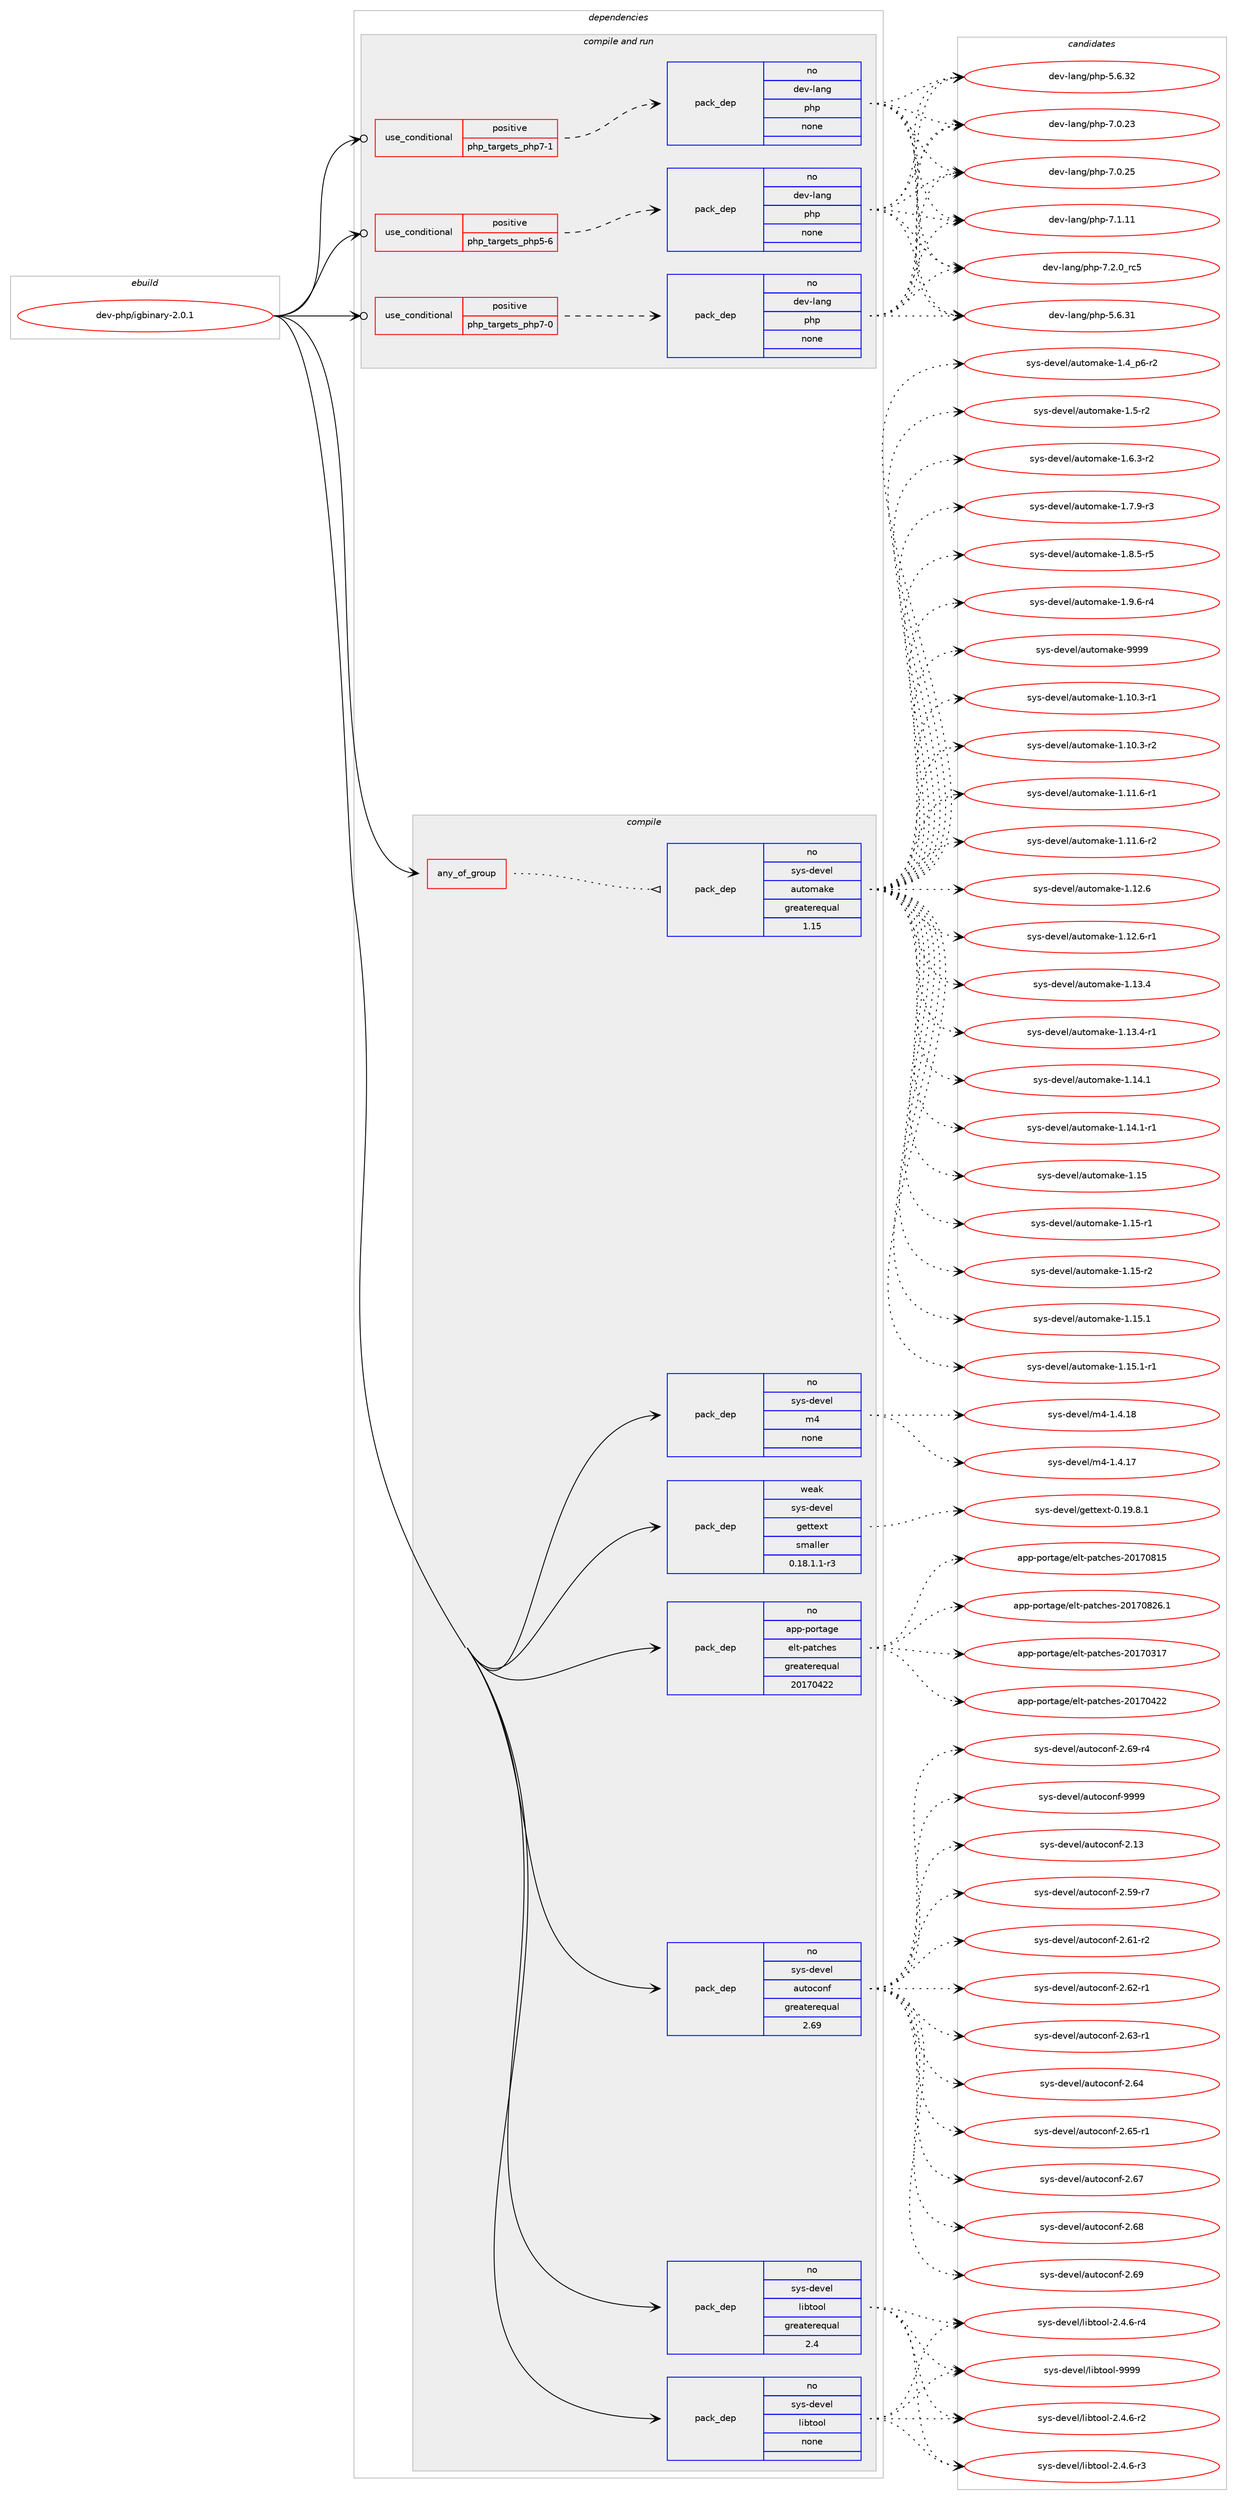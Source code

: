 digraph prolog {

# *************
# Graph options
# *************

newrank=true;
concentrate=true;
compound=true;
graph [rankdir=LR,fontname=Helvetica,fontsize=10,ranksep=1.5];#, ranksep=2.5, nodesep=0.2];
edge  [arrowhead=vee];
node  [fontname=Helvetica,fontsize=10];

# **********
# The ebuild
# **********

subgraph cluster_leftcol {
color=gray;
rank=same;
label=<<i>ebuild</i>>;
id [label="dev-php/igbinary-2.0.1", color=red, width=4, href="../dev-php/igbinary-2.0.1.svg"];
}

# ****************
# The dependencies
# ****************

subgraph cluster_midcol {
color=gray;
label=<<i>dependencies</i>>;
subgraph cluster_compile {
fillcolor="#eeeeee";
style=filled;
label=<<i>compile</i>>;
subgraph any3662 {
dependency142347 [label=<<TABLE BORDER="0" CELLBORDER="1" CELLSPACING="0" CELLPADDING="4"><TR><TD CELLPADDING="10">any_of_group</TD></TR></TABLE>>, shape=none, color=red];subgraph pack110269 {
dependency142348 [label=<<TABLE BORDER="0" CELLBORDER="1" CELLSPACING="0" CELLPADDING="4" WIDTH="220"><TR><TD ROWSPAN="6" CELLPADDING="30">pack_dep</TD></TR><TR><TD WIDTH="110">no</TD></TR><TR><TD>sys-devel</TD></TR><TR><TD>automake</TD></TR><TR><TD>greaterequal</TD></TR><TR><TD>1.15</TD></TR></TABLE>>, shape=none, color=blue];
}
dependency142347:e -> dependency142348:w [weight=20,style="dotted",arrowhead="oinv"];
}
id:e -> dependency142347:w [weight=20,style="solid",arrowhead="vee"];
subgraph pack110270 {
dependency142349 [label=<<TABLE BORDER="0" CELLBORDER="1" CELLSPACING="0" CELLPADDING="4" WIDTH="220"><TR><TD ROWSPAN="6" CELLPADDING="30">pack_dep</TD></TR><TR><TD WIDTH="110">no</TD></TR><TR><TD>app-portage</TD></TR><TR><TD>elt-patches</TD></TR><TR><TD>greaterequal</TD></TR><TR><TD>20170422</TD></TR></TABLE>>, shape=none, color=blue];
}
id:e -> dependency142349:w [weight=20,style="solid",arrowhead="vee"];
subgraph pack110271 {
dependency142350 [label=<<TABLE BORDER="0" CELLBORDER="1" CELLSPACING="0" CELLPADDING="4" WIDTH="220"><TR><TD ROWSPAN="6" CELLPADDING="30">pack_dep</TD></TR><TR><TD WIDTH="110">no</TD></TR><TR><TD>sys-devel</TD></TR><TR><TD>autoconf</TD></TR><TR><TD>greaterequal</TD></TR><TR><TD>2.69</TD></TR></TABLE>>, shape=none, color=blue];
}
id:e -> dependency142350:w [weight=20,style="solid",arrowhead="vee"];
subgraph pack110272 {
dependency142351 [label=<<TABLE BORDER="0" CELLBORDER="1" CELLSPACING="0" CELLPADDING="4" WIDTH="220"><TR><TD ROWSPAN="6" CELLPADDING="30">pack_dep</TD></TR><TR><TD WIDTH="110">no</TD></TR><TR><TD>sys-devel</TD></TR><TR><TD>libtool</TD></TR><TR><TD>greaterequal</TD></TR><TR><TD>2.4</TD></TR></TABLE>>, shape=none, color=blue];
}
id:e -> dependency142351:w [weight=20,style="solid",arrowhead="vee"];
subgraph pack110273 {
dependency142352 [label=<<TABLE BORDER="0" CELLBORDER="1" CELLSPACING="0" CELLPADDING="4" WIDTH="220"><TR><TD ROWSPAN="6" CELLPADDING="30">pack_dep</TD></TR><TR><TD WIDTH="110">no</TD></TR><TR><TD>sys-devel</TD></TR><TR><TD>libtool</TD></TR><TR><TD>none</TD></TR><TR><TD></TD></TR></TABLE>>, shape=none, color=blue];
}
id:e -> dependency142352:w [weight=20,style="solid",arrowhead="vee"];
subgraph pack110274 {
dependency142353 [label=<<TABLE BORDER="0" CELLBORDER="1" CELLSPACING="0" CELLPADDING="4" WIDTH="220"><TR><TD ROWSPAN="6" CELLPADDING="30">pack_dep</TD></TR><TR><TD WIDTH="110">no</TD></TR><TR><TD>sys-devel</TD></TR><TR><TD>m4</TD></TR><TR><TD>none</TD></TR><TR><TD></TD></TR></TABLE>>, shape=none, color=blue];
}
id:e -> dependency142353:w [weight=20,style="solid",arrowhead="vee"];
subgraph pack110275 {
dependency142354 [label=<<TABLE BORDER="0" CELLBORDER="1" CELLSPACING="0" CELLPADDING="4" WIDTH="220"><TR><TD ROWSPAN="6" CELLPADDING="30">pack_dep</TD></TR><TR><TD WIDTH="110">weak</TD></TR><TR><TD>sys-devel</TD></TR><TR><TD>gettext</TD></TR><TR><TD>smaller</TD></TR><TR><TD>0.18.1.1-r3</TD></TR></TABLE>>, shape=none, color=blue];
}
id:e -> dependency142354:w [weight=20,style="solid",arrowhead="vee"];
}
subgraph cluster_compileandrun {
fillcolor="#eeeeee";
style=filled;
label=<<i>compile and run</i>>;
subgraph cond28378 {
dependency142355 [label=<<TABLE BORDER="0" CELLBORDER="1" CELLSPACING="0" CELLPADDING="4"><TR><TD ROWSPAN="3" CELLPADDING="10">use_conditional</TD></TR><TR><TD>positive</TD></TR><TR><TD>php_targets_php5-6</TD></TR></TABLE>>, shape=none, color=red];
subgraph pack110276 {
dependency142356 [label=<<TABLE BORDER="0" CELLBORDER="1" CELLSPACING="0" CELLPADDING="4" WIDTH="220"><TR><TD ROWSPAN="6" CELLPADDING="30">pack_dep</TD></TR><TR><TD WIDTH="110">no</TD></TR><TR><TD>dev-lang</TD></TR><TR><TD>php</TD></TR><TR><TD>none</TD></TR><TR><TD></TD></TR></TABLE>>, shape=none, color=blue];
}
dependency142355:e -> dependency142356:w [weight=20,style="dashed",arrowhead="vee"];
}
id:e -> dependency142355:w [weight=20,style="solid",arrowhead="odotvee"];
subgraph cond28379 {
dependency142357 [label=<<TABLE BORDER="0" CELLBORDER="1" CELLSPACING="0" CELLPADDING="4"><TR><TD ROWSPAN="3" CELLPADDING="10">use_conditional</TD></TR><TR><TD>positive</TD></TR><TR><TD>php_targets_php7-0</TD></TR></TABLE>>, shape=none, color=red];
subgraph pack110277 {
dependency142358 [label=<<TABLE BORDER="0" CELLBORDER="1" CELLSPACING="0" CELLPADDING="4" WIDTH="220"><TR><TD ROWSPAN="6" CELLPADDING="30">pack_dep</TD></TR><TR><TD WIDTH="110">no</TD></TR><TR><TD>dev-lang</TD></TR><TR><TD>php</TD></TR><TR><TD>none</TD></TR><TR><TD></TD></TR></TABLE>>, shape=none, color=blue];
}
dependency142357:e -> dependency142358:w [weight=20,style="dashed",arrowhead="vee"];
}
id:e -> dependency142357:w [weight=20,style="solid",arrowhead="odotvee"];
subgraph cond28380 {
dependency142359 [label=<<TABLE BORDER="0" CELLBORDER="1" CELLSPACING="0" CELLPADDING="4"><TR><TD ROWSPAN="3" CELLPADDING="10">use_conditional</TD></TR><TR><TD>positive</TD></TR><TR><TD>php_targets_php7-1</TD></TR></TABLE>>, shape=none, color=red];
subgraph pack110278 {
dependency142360 [label=<<TABLE BORDER="0" CELLBORDER="1" CELLSPACING="0" CELLPADDING="4" WIDTH="220"><TR><TD ROWSPAN="6" CELLPADDING="30">pack_dep</TD></TR><TR><TD WIDTH="110">no</TD></TR><TR><TD>dev-lang</TD></TR><TR><TD>php</TD></TR><TR><TD>none</TD></TR><TR><TD></TD></TR></TABLE>>, shape=none, color=blue];
}
dependency142359:e -> dependency142360:w [weight=20,style="dashed",arrowhead="vee"];
}
id:e -> dependency142359:w [weight=20,style="solid",arrowhead="odotvee"];
}
subgraph cluster_run {
fillcolor="#eeeeee";
style=filled;
label=<<i>run</i>>;
}
}

# **************
# The candidates
# **************

subgraph cluster_choices {
rank=same;
color=gray;
label=<<i>candidates</i>>;

subgraph choice110269 {
color=black;
nodesep=1;
choice11512111545100101118101108479711711611110997107101454946494846514511449 [label="sys-devel/automake-1.10.3-r1", color=red, width=4,href="../sys-devel/automake-1.10.3-r1.svg"];
choice11512111545100101118101108479711711611110997107101454946494846514511450 [label="sys-devel/automake-1.10.3-r2", color=red, width=4,href="../sys-devel/automake-1.10.3-r2.svg"];
choice11512111545100101118101108479711711611110997107101454946494946544511449 [label="sys-devel/automake-1.11.6-r1", color=red, width=4,href="../sys-devel/automake-1.11.6-r1.svg"];
choice11512111545100101118101108479711711611110997107101454946494946544511450 [label="sys-devel/automake-1.11.6-r2", color=red, width=4,href="../sys-devel/automake-1.11.6-r2.svg"];
choice1151211154510010111810110847971171161111099710710145494649504654 [label="sys-devel/automake-1.12.6", color=red, width=4,href="../sys-devel/automake-1.12.6.svg"];
choice11512111545100101118101108479711711611110997107101454946495046544511449 [label="sys-devel/automake-1.12.6-r1", color=red, width=4,href="../sys-devel/automake-1.12.6-r1.svg"];
choice1151211154510010111810110847971171161111099710710145494649514652 [label="sys-devel/automake-1.13.4", color=red, width=4,href="../sys-devel/automake-1.13.4.svg"];
choice11512111545100101118101108479711711611110997107101454946495146524511449 [label="sys-devel/automake-1.13.4-r1", color=red, width=4,href="../sys-devel/automake-1.13.4-r1.svg"];
choice1151211154510010111810110847971171161111099710710145494649524649 [label="sys-devel/automake-1.14.1", color=red, width=4,href="../sys-devel/automake-1.14.1.svg"];
choice11512111545100101118101108479711711611110997107101454946495246494511449 [label="sys-devel/automake-1.14.1-r1", color=red, width=4,href="../sys-devel/automake-1.14.1-r1.svg"];
choice115121115451001011181011084797117116111109971071014549464953 [label="sys-devel/automake-1.15", color=red, width=4,href="../sys-devel/automake-1.15.svg"];
choice1151211154510010111810110847971171161111099710710145494649534511449 [label="sys-devel/automake-1.15-r1", color=red, width=4,href="../sys-devel/automake-1.15-r1.svg"];
choice1151211154510010111810110847971171161111099710710145494649534511450 [label="sys-devel/automake-1.15-r2", color=red, width=4,href="../sys-devel/automake-1.15-r2.svg"];
choice1151211154510010111810110847971171161111099710710145494649534649 [label="sys-devel/automake-1.15.1", color=red, width=4,href="../sys-devel/automake-1.15.1.svg"];
choice11512111545100101118101108479711711611110997107101454946495346494511449 [label="sys-devel/automake-1.15.1-r1", color=red, width=4,href="../sys-devel/automake-1.15.1-r1.svg"];
choice115121115451001011181011084797117116111109971071014549465295112544511450 [label="sys-devel/automake-1.4_p6-r2", color=red, width=4,href="../sys-devel/automake-1.4_p6-r2.svg"];
choice11512111545100101118101108479711711611110997107101454946534511450 [label="sys-devel/automake-1.5-r2", color=red, width=4,href="../sys-devel/automake-1.5-r2.svg"];
choice115121115451001011181011084797117116111109971071014549465446514511450 [label="sys-devel/automake-1.6.3-r2", color=red, width=4,href="../sys-devel/automake-1.6.3-r2.svg"];
choice115121115451001011181011084797117116111109971071014549465546574511451 [label="sys-devel/automake-1.7.9-r3", color=red, width=4,href="../sys-devel/automake-1.7.9-r3.svg"];
choice115121115451001011181011084797117116111109971071014549465646534511453 [label="sys-devel/automake-1.8.5-r5", color=red, width=4,href="../sys-devel/automake-1.8.5-r5.svg"];
choice115121115451001011181011084797117116111109971071014549465746544511452 [label="sys-devel/automake-1.9.6-r4", color=red, width=4,href="../sys-devel/automake-1.9.6-r4.svg"];
choice115121115451001011181011084797117116111109971071014557575757 [label="sys-devel/automake-9999", color=red, width=4,href="../sys-devel/automake-9999.svg"];
dependency142348:e -> choice11512111545100101118101108479711711611110997107101454946494846514511449:w [style=dotted,weight="100"];
dependency142348:e -> choice11512111545100101118101108479711711611110997107101454946494846514511450:w [style=dotted,weight="100"];
dependency142348:e -> choice11512111545100101118101108479711711611110997107101454946494946544511449:w [style=dotted,weight="100"];
dependency142348:e -> choice11512111545100101118101108479711711611110997107101454946494946544511450:w [style=dotted,weight="100"];
dependency142348:e -> choice1151211154510010111810110847971171161111099710710145494649504654:w [style=dotted,weight="100"];
dependency142348:e -> choice11512111545100101118101108479711711611110997107101454946495046544511449:w [style=dotted,weight="100"];
dependency142348:e -> choice1151211154510010111810110847971171161111099710710145494649514652:w [style=dotted,weight="100"];
dependency142348:e -> choice11512111545100101118101108479711711611110997107101454946495146524511449:w [style=dotted,weight="100"];
dependency142348:e -> choice1151211154510010111810110847971171161111099710710145494649524649:w [style=dotted,weight="100"];
dependency142348:e -> choice11512111545100101118101108479711711611110997107101454946495246494511449:w [style=dotted,weight="100"];
dependency142348:e -> choice115121115451001011181011084797117116111109971071014549464953:w [style=dotted,weight="100"];
dependency142348:e -> choice1151211154510010111810110847971171161111099710710145494649534511449:w [style=dotted,weight="100"];
dependency142348:e -> choice1151211154510010111810110847971171161111099710710145494649534511450:w [style=dotted,weight="100"];
dependency142348:e -> choice1151211154510010111810110847971171161111099710710145494649534649:w [style=dotted,weight="100"];
dependency142348:e -> choice11512111545100101118101108479711711611110997107101454946495346494511449:w [style=dotted,weight="100"];
dependency142348:e -> choice115121115451001011181011084797117116111109971071014549465295112544511450:w [style=dotted,weight="100"];
dependency142348:e -> choice11512111545100101118101108479711711611110997107101454946534511450:w [style=dotted,weight="100"];
dependency142348:e -> choice115121115451001011181011084797117116111109971071014549465446514511450:w [style=dotted,weight="100"];
dependency142348:e -> choice115121115451001011181011084797117116111109971071014549465546574511451:w [style=dotted,weight="100"];
dependency142348:e -> choice115121115451001011181011084797117116111109971071014549465646534511453:w [style=dotted,weight="100"];
dependency142348:e -> choice115121115451001011181011084797117116111109971071014549465746544511452:w [style=dotted,weight="100"];
dependency142348:e -> choice115121115451001011181011084797117116111109971071014557575757:w [style=dotted,weight="100"];
}
subgraph choice110270 {
color=black;
nodesep=1;
choice97112112451121111141169710310147101108116451129711699104101115455048495548514955 [label="app-portage/elt-patches-20170317", color=red, width=4,href="../app-portage/elt-patches-20170317.svg"];
choice97112112451121111141169710310147101108116451129711699104101115455048495548525050 [label="app-portage/elt-patches-20170422", color=red, width=4,href="../app-portage/elt-patches-20170422.svg"];
choice97112112451121111141169710310147101108116451129711699104101115455048495548564953 [label="app-portage/elt-patches-20170815", color=red, width=4,href="../app-portage/elt-patches-20170815.svg"];
choice971121124511211111411697103101471011081164511297116991041011154550484955485650544649 [label="app-portage/elt-patches-20170826.1", color=red, width=4,href="../app-portage/elt-patches-20170826.1.svg"];
dependency142349:e -> choice97112112451121111141169710310147101108116451129711699104101115455048495548514955:w [style=dotted,weight="100"];
dependency142349:e -> choice97112112451121111141169710310147101108116451129711699104101115455048495548525050:w [style=dotted,weight="100"];
dependency142349:e -> choice97112112451121111141169710310147101108116451129711699104101115455048495548564953:w [style=dotted,weight="100"];
dependency142349:e -> choice971121124511211111411697103101471011081164511297116991041011154550484955485650544649:w [style=dotted,weight="100"];
}
subgraph choice110271 {
color=black;
nodesep=1;
choice115121115451001011181011084797117116111991111101024550464951 [label="sys-devel/autoconf-2.13", color=red, width=4,href="../sys-devel/autoconf-2.13.svg"];
choice1151211154510010111810110847971171161119911111010245504653574511455 [label="sys-devel/autoconf-2.59-r7", color=red, width=4,href="../sys-devel/autoconf-2.59-r7.svg"];
choice1151211154510010111810110847971171161119911111010245504654494511450 [label="sys-devel/autoconf-2.61-r2", color=red, width=4,href="../sys-devel/autoconf-2.61-r2.svg"];
choice1151211154510010111810110847971171161119911111010245504654504511449 [label="sys-devel/autoconf-2.62-r1", color=red, width=4,href="../sys-devel/autoconf-2.62-r1.svg"];
choice1151211154510010111810110847971171161119911111010245504654514511449 [label="sys-devel/autoconf-2.63-r1", color=red, width=4,href="../sys-devel/autoconf-2.63-r1.svg"];
choice115121115451001011181011084797117116111991111101024550465452 [label="sys-devel/autoconf-2.64", color=red, width=4,href="../sys-devel/autoconf-2.64.svg"];
choice1151211154510010111810110847971171161119911111010245504654534511449 [label="sys-devel/autoconf-2.65-r1", color=red, width=4,href="../sys-devel/autoconf-2.65-r1.svg"];
choice115121115451001011181011084797117116111991111101024550465455 [label="sys-devel/autoconf-2.67", color=red, width=4,href="../sys-devel/autoconf-2.67.svg"];
choice115121115451001011181011084797117116111991111101024550465456 [label="sys-devel/autoconf-2.68", color=red, width=4,href="../sys-devel/autoconf-2.68.svg"];
choice115121115451001011181011084797117116111991111101024550465457 [label="sys-devel/autoconf-2.69", color=red, width=4,href="../sys-devel/autoconf-2.69.svg"];
choice1151211154510010111810110847971171161119911111010245504654574511452 [label="sys-devel/autoconf-2.69-r4", color=red, width=4,href="../sys-devel/autoconf-2.69-r4.svg"];
choice115121115451001011181011084797117116111991111101024557575757 [label="sys-devel/autoconf-9999", color=red, width=4,href="../sys-devel/autoconf-9999.svg"];
dependency142350:e -> choice115121115451001011181011084797117116111991111101024550464951:w [style=dotted,weight="100"];
dependency142350:e -> choice1151211154510010111810110847971171161119911111010245504653574511455:w [style=dotted,weight="100"];
dependency142350:e -> choice1151211154510010111810110847971171161119911111010245504654494511450:w [style=dotted,weight="100"];
dependency142350:e -> choice1151211154510010111810110847971171161119911111010245504654504511449:w [style=dotted,weight="100"];
dependency142350:e -> choice1151211154510010111810110847971171161119911111010245504654514511449:w [style=dotted,weight="100"];
dependency142350:e -> choice115121115451001011181011084797117116111991111101024550465452:w [style=dotted,weight="100"];
dependency142350:e -> choice1151211154510010111810110847971171161119911111010245504654534511449:w [style=dotted,weight="100"];
dependency142350:e -> choice115121115451001011181011084797117116111991111101024550465455:w [style=dotted,weight="100"];
dependency142350:e -> choice115121115451001011181011084797117116111991111101024550465456:w [style=dotted,weight="100"];
dependency142350:e -> choice115121115451001011181011084797117116111991111101024550465457:w [style=dotted,weight="100"];
dependency142350:e -> choice1151211154510010111810110847971171161119911111010245504654574511452:w [style=dotted,weight="100"];
dependency142350:e -> choice115121115451001011181011084797117116111991111101024557575757:w [style=dotted,weight="100"];
}
subgraph choice110272 {
color=black;
nodesep=1;
choice1151211154510010111810110847108105981161111111084550465246544511450 [label="sys-devel/libtool-2.4.6-r2", color=red, width=4,href="../sys-devel/libtool-2.4.6-r2.svg"];
choice1151211154510010111810110847108105981161111111084550465246544511451 [label="sys-devel/libtool-2.4.6-r3", color=red, width=4,href="../sys-devel/libtool-2.4.6-r3.svg"];
choice1151211154510010111810110847108105981161111111084550465246544511452 [label="sys-devel/libtool-2.4.6-r4", color=red, width=4,href="../sys-devel/libtool-2.4.6-r4.svg"];
choice1151211154510010111810110847108105981161111111084557575757 [label="sys-devel/libtool-9999", color=red, width=4,href="../sys-devel/libtool-9999.svg"];
dependency142351:e -> choice1151211154510010111810110847108105981161111111084550465246544511450:w [style=dotted,weight="100"];
dependency142351:e -> choice1151211154510010111810110847108105981161111111084550465246544511451:w [style=dotted,weight="100"];
dependency142351:e -> choice1151211154510010111810110847108105981161111111084550465246544511452:w [style=dotted,weight="100"];
dependency142351:e -> choice1151211154510010111810110847108105981161111111084557575757:w [style=dotted,weight="100"];
}
subgraph choice110273 {
color=black;
nodesep=1;
choice1151211154510010111810110847108105981161111111084550465246544511450 [label="sys-devel/libtool-2.4.6-r2", color=red, width=4,href="../sys-devel/libtool-2.4.6-r2.svg"];
choice1151211154510010111810110847108105981161111111084550465246544511451 [label="sys-devel/libtool-2.4.6-r3", color=red, width=4,href="../sys-devel/libtool-2.4.6-r3.svg"];
choice1151211154510010111810110847108105981161111111084550465246544511452 [label="sys-devel/libtool-2.4.6-r4", color=red, width=4,href="../sys-devel/libtool-2.4.6-r4.svg"];
choice1151211154510010111810110847108105981161111111084557575757 [label="sys-devel/libtool-9999", color=red, width=4,href="../sys-devel/libtool-9999.svg"];
dependency142352:e -> choice1151211154510010111810110847108105981161111111084550465246544511450:w [style=dotted,weight="100"];
dependency142352:e -> choice1151211154510010111810110847108105981161111111084550465246544511451:w [style=dotted,weight="100"];
dependency142352:e -> choice1151211154510010111810110847108105981161111111084550465246544511452:w [style=dotted,weight="100"];
dependency142352:e -> choice1151211154510010111810110847108105981161111111084557575757:w [style=dotted,weight="100"];
}
subgraph choice110274 {
color=black;
nodesep=1;
choice11512111545100101118101108471095245494652464955 [label="sys-devel/m4-1.4.17", color=red, width=4,href="../sys-devel/m4-1.4.17.svg"];
choice11512111545100101118101108471095245494652464956 [label="sys-devel/m4-1.4.18", color=red, width=4,href="../sys-devel/m4-1.4.18.svg"];
dependency142353:e -> choice11512111545100101118101108471095245494652464955:w [style=dotted,weight="100"];
dependency142353:e -> choice11512111545100101118101108471095245494652464956:w [style=dotted,weight="100"];
}
subgraph choice110275 {
color=black;
nodesep=1;
choice1151211154510010111810110847103101116116101120116454846495746564649 [label="sys-devel/gettext-0.19.8.1", color=red, width=4,href="../sys-devel/gettext-0.19.8.1.svg"];
dependency142354:e -> choice1151211154510010111810110847103101116116101120116454846495746564649:w [style=dotted,weight="100"];
}
subgraph choice110276 {
color=black;
nodesep=1;
choice10010111845108971101034711210411245534654465149 [label="dev-lang/php-5.6.31", color=red, width=4,href="../dev-lang/php-5.6.31.svg"];
choice10010111845108971101034711210411245534654465150 [label="dev-lang/php-5.6.32", color=red, width=4,href="../dev-lang/php-5.6.32.svg"];
choice10010111845108971101034711210411245554648465051 [label="dev-lang/php-7.0.23", color=red, width=4,href="../dev-lang/php-7.0.23.svg"];
choice10010111845108971101034711210411245554648465053 [label="dev-lang/php-7.0.25", color=red, width=4,href="../dev-lang/php-7.0.25.svg"];
choice10010111845108971101034711210411245554649464949 [label="dev-lang/php-7.1.11", color=red, width=4,href="../dev-lang/php-7.1.11.svg"];
choice100101118451089711010347112104112455546504648951149953 [label="dev-lang/php-7.2.0_rc5", color=red, width=4,href="../dev-lang/php-7.2.0_rc5.svg"];
dependency142356:e -> choice10010111845108971101034711210411245534654465149:w [style=dotted,weight="100"];
dependency142356:e -> choice10010111845108971101034711210411245534654465150:w [style=dotted,weight="100"];
dependency142356:e -> choice10010111845108971101034711210411245554648465051:w [style=dotted,weight="100"];
dependency142356:e -> choice10010111845108971101034711210411245554648465053:w [style=dotted,weight="100"];
dependency142356:e -> choice10010111845108971101034711210411245554649464949:w [style=dotted,weight="100"];
dependency142356:e -> choice100101118451089711010347112104112455546504648951149953:w [style=dotted,weight="100"];
}
subgraph choice110277 {
color=black;
nodesep=1;
choice10010111845108971101034711210411245534654465149 [label="dev-lang/php-5.6.31", color=red, width=4,href="../dev-lang/php-5.6.31.svg"];
choice10010111845108971101034711210411245534654465150 [label="dev-lang/php-5.6.32", color=red, width=4,href="../dev-lang/php-5.6.32.svg"];
choice10010111845108971101034711210411245554648465051 [label="dev-lang/php-7.0.23", color=red, width=4,href="../dev-lang/php-7.0.23.svg"];
choice10010111845108971101034711210411245554648465053 [label="dev-lang/php-7.0.25", color=red, width=4,href="../dev-lang/php-7.0.25.svg"];
choice10010111845108971101034711210411245554649464949 [label="dev-lang/php-7.1.11", color=red, width=4,href="../dev-lang/php-7.1.11.svg"];
choice100101118451089711010347112104112455546504648951149953 [label="dev-lang/php-7.2.0_rc5", color=red, width=4,href="../dev-lang/php-7.2.0_rc5.svg"];
dependency142358:e -> choice10010111845108971101034711210411245534654465149:w [style=dotted,weight="100"];
dependency142358:e -> choice10010111845108971101034711210411245534654465150:w [style=dotted,weight="100"];
dependency142358:e -> choice10010111845108971101034711210411245554648465051:w [style=dotted,weight="100"];
dependency142358:e -> choice10010111845108971101034711210411245554648465053:w [style=dotted,weight="100"];
dependency142358:e -> choice10010111845108971101034711210411245554649464949:w [style=dotted,weight="100"];
dependency142358:e -> choice100101118451089711010347112104112455546504648951149953:w [style=dotted,weight="100"];
}
subgraph choice110278 {
color=black;
nodesep=1;
choice10010111845108971101034711210411245534654465149 [label="dev-lang/php-5.6.31", color=red, width=4,href="../dev-lang/php-5.6.31.svg"];
choice10010111845108971101034711210411245534654465150 [label="dev-lang/php-5.6.32", color=red, width=4,href="../dev-lang/php-5.6.32.svg"];
choice10010111845108971101034711210411245554648465051 [label="dev-lang/php-7.0.23", color=red, width=4,href="../dev-lang/php-7.0.23.svg"];
choice10010111845108971101034711210411245554648465053 [label="dev-lang/php-7.0.25", color=red, width=4,href="../dev-lang/php-7.0.25.svg"];
choice10010111845108971101034711210411245554649464949 [label="dev-lang/php-7.1.11", color=red, width=4,href="../dev-lang/php-7.1.11.svg"];
choice100101118451089711010347112104112455546504648951149953 [label="dev-lang/php-7.2.0_rc5", color=red, width=4,href="../dev-lang/php-7.2.0_rc5.svg"];
dependency142360:e -> choice10010111845108971101034711210411245534654465149:w [style=dotted,weight="100"];
dependency142360:e -> choice10010111845108971101034711210411245534654465150:w [style=dotted,weight="100"];
dependency142360:e -> choice10010111845108971101034711210411245554648465051:w [style=dotted,weight="100"];
dependency142360:e -> choice10010111845108971101034711210411245554648465053:w [style=dotted,weight="100"];
dependency142360:e -> choice10010111845108971101034711210411245554649464949:w [style=dotted,weight="100"];
dependency142360:e -> choice100101118451089711010347112104112455546504648951149953:w [style=dotted,weight="100"];
}
}

}
